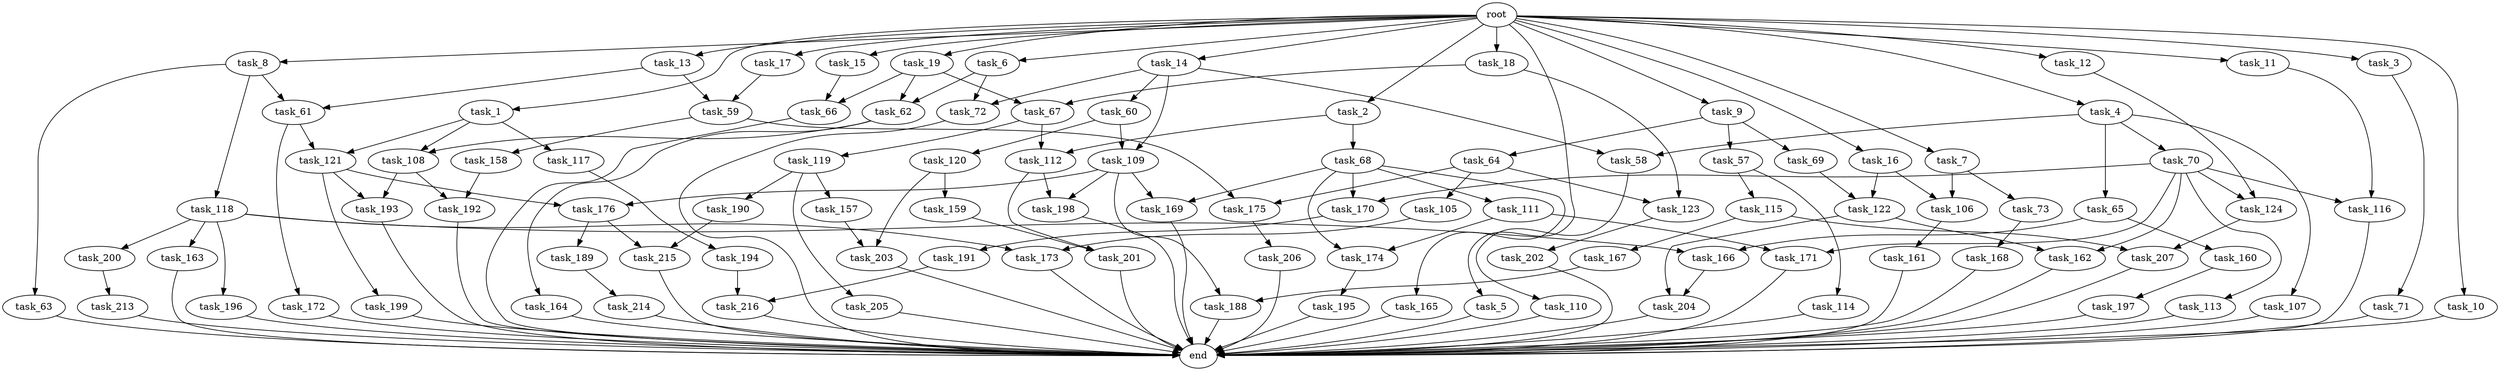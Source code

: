 digraph G {
  task_67 [size="89335319756.800003"];
  task_193 [size="84181359001.600006"];
  task_12 [size="102.400000"];
  task_201 [size="49821620633.600006"];
  task_5 [size="102.400000"];
  task_63 [size="30923764531.200001"];
  task_196 [size="42090679500.800003"];
  task_164 [size="69578470195.199997"];
  task_17 [size="102.400000"];
  task_2 [size="102.400000"];
  task_121 [size="62706522521.600006"];
  task_216 [size="62706522521.600006"];
  task_168 [size="69578470195.199997"];
  task_161 [size="7730941132.800000"];
  task_166 [size="49821620633.600006"];
  task_169 [size="109951162777.600006"];
  task_207 [size="140874927308.800018"];
  task_60 [size="13743895347.200001"];
  task_15 [size="102.400000"];
  task_163 [size="42090679500.800003"];
  task_58 [size="99643241267.200012"];
  task_11 [size="102.400000"];
  task_113 [size="7730941132.800000"];
  task_167 [size="54975581388.800003"];
  task_165 [size="54975581388.800003"];
  task_191 [size="42090679500.800003"];
  task_64 [size="30923764531.200001"];
  root [size="0.000000"];
  task_72 [size="99643241267.200012"];
  task_69 [size="30923764531.200001"];
  task_119 [size="13743895347.200001"];
  task_71 [size="21474836480.000000"];
  task_190 [size="54975581388.800003"];
  task_114 [size="54975581388.800003"];
  task_8 [size="102.400000"];
  task_18 [size="102.400000"];
  task_215 [size="84181359001.600006"];
  task_109 [size="27487790694.400002"];
  task_122 [size="58411555225.600006"];
  task_194 [size="30923764531.200001"];
  task_105 [size="85899345920.000000"];
  task_106 [size="58411555225.600006"];
  task_206 [size="21474836480.000000"];
  task_198 [size="97066260889.600006"];
  task_195 [size="54975581388.800003"];
  task_188 [size="58411555225.600006"];
  task_73 [size="3435973836.800000"];
  task_116 [size="38654705664.000000"];
  task_199 [size="42090679500.800003"];
  task_213 [size="54975581388.800003"];
  task_1 [size="102.400000"];
  task_3 [size="102.400000"];
  task_200 [size="42090679500.800003"];
  task_157 [size="54975581388.800003"];
  task_7 [size="102.400000"];
  task_189 [size="42090679500.800003"];
  task_66 [size="107374182400.000000"];
  task_9 [size="102.400000"];
  task_4 [size="102.400000"];
  end [size="0.000000"];
  task_111 [size="54975581388.800003"];
  task_123 [size="89335319756.800003"];
  task_117 [size="54975581388.800003"];
  task_16 [size="102.400000"];
  task_158 [size="42090679500.800003"];
  task_19 [size="102.400000"];
  task_171 [size="38654705664.000000"];
  task_159 [size="54975581388.800003"];
  task_174 [size="85899345920.000000"];
  task_6 [size="102.400000"];
  task_160 [size="7730941132.800000"];
  task_170 [size="62706522521.600006"];
  task_62 [size="171798691840.000000"];
  task_192 [size="111669149696.000000"];
  task_112 [size="99643241267.200012"];
  task_65 [size="85899345920.000000"];
  task_115 [size="54975581388.800003"];
  task_176 [size="97066260889.600006"];
  task_175 [size="127990025420.800003"];
  task_202 [size="21474836480.000000"];
  task_118 [size="30923764531.200001"];
  task_120 [size="13743895347.200001"];
  task_204 [size="62706522521.600006"];
  task_124 [size="11166914969.600000"];
  task_68 [size="85899345920.000000"];
  task_162 [size="15461882265.600000"];
  task_203 [size="62706522521.600006"];
  task_61 [size="73014444032.000000"];
  task_173 [size="45526653337.600006"];
  task_57 [size="30923764531.200001"];
  task_214 [size="30923764531.200001"];
  task_59 [size="97066260889.600006"];
  task_70 [size="85899345920.000000"];
  task_197 [size="42090679500.800003"];
  task_13 [size="102.400000"];
  task_10 [size="102.400000"];
  task_14 [size="102.400000"];
  task_110 [size="3435973836.800000"];
  task_205 [size="54975581388.800003"];
  task_108 [size="124554051584.000000"];
  task_107 [size="85899345920.000000"];
  task_172 [size="7730941132.800000"];

  task_67 -> task_112 [size="134217728.000000"];
  task_67 -> task_119 [size="134217728.000000"];
  task_193 -> end [size="1.000000"];
  task_12 -> task_124 [size="33554432.000000"];
  task_201 -> end [size="1.000000"];
  task_5 -> end [size="1.000000"];
  task_63 -> end [size="1.000000"];
  task_196 -> end [size="1.000000"];
  task_164 -> end [size="1.000000"];
  task_17 -> task_59 [size="536870912.000000"];
  task_2 -> task_112 [size="838860800.000000"];
  task_2 -> task_68 [size="838860800.000000"];
  task_121 -> task_193 [size="411041792.000000"];
  task_121 -> task_199 [size="411041792.000000"];
  task_121 -> task_176 [size="411041792.000000"];
  task_216 -> end [size="1.000000"];
  task_168 -> end [size="1.000000"];
  task_161 -> end [size="1.000000"];
  task_166 -> task_204 [size="536870912.000000"];
  task_169 -> end [size="1.000000"];
  task_207 -> end [size="1.000000"];
  task_60 -> task_109 [size="134217728.000000"];
  task_60 -> task_120 [size="134217728.000000"];
  task_15 -> task_66 [size="209715200.000000"];
  task_163 -> end [size="1.000000"];
  task_58 -> task_110 [size="33554432.000000"];
  task_11 -> task_116 [size="301989888.000000"];
  task_113 -> end [size="1.000000"];
  task_167 -> task_188 [size="33554432.000000"];
  task_165 -> end [size="1.000000"];
  task_191 -> task_216 [size="75497472.000000"];
  task_64 -> task_175 [size="838860800.000000"];
  task_64 -> task_123 [size="838860800.000000"];
  task_64 -> task_105 [size="838860800.000000"];
  root -> task_7 [size="1.000000"];
  root -> task_8 [size="1.000000"];
  root -> task_12 [size="1.000000"];
  root -> task_18 [size="1.000000"];
  root -> task_1 [size="1.000000"];
  root -> task_3 [size="1.000000"];
  root -> task_16 [size="1.000000"];
  root -> task_19 [size="1.000000"];
  root -> task_5 [size="1.000000"];
  root -> task_10 [size="1.000000"];
  root -> task_6 [size="1.000000"];
  root -> task_17 [size="1.000000"];
  root -> task_9 [size="1.000000"];
  root -> task_11 [size="1.000000"];
  root -> task_4 [size="1.000000"];
  root -> task_13 [size="1.000000"];
  root -> task_2 [size="1.000000"];
  root -> task_14 [size="1.000000"];
  root -> task_15 [size="1.000000"];
  task_72 -> end [size="1.000000"];
  task_69 -> task_122 [size="33554432.000000"];
  task_119 -> task_205 [size="536870912.000000"];
  task_119 -> task_190 [size="536870912.000000"];
  task_119 -> task_157 [size="536870912.000000"];
  task_71 -> end [size="1.000000"];
  task_190 -> task_215 [size="411041792.000000"];
  task_114 -> end [size="1.000000"];
  task_8 -> task_63 [size="301989888.000000"];
  task_8 -> task_61 [size="301989888.000000"];
  task_8 -> task_118 [size="301989888.000000"];
  task_18 -> task_67 [size="33554432.000000"];
  task_18 -> task_123 [size="33554432.000000"];
  task_215 -> end [size="1.000000"];
  task_109 -> task_169 [size="536870912.000000"];
  task_109 -> task_188 [size="536870912.000000"];
  task_109 -> task_176 [size="536870912.000000"];
  task_109 -> task_198 [size="536870912.000000"];
  task_122 -> task_204 [size="75497472.000000"];
  task_122 -> task_162 [size="75497472.000000"];
  task_194 -> task_216 [size="536870912.000000"];
  task_105 -> task_173 [size="33554432.000000"];
  task_106 -> task_161 [size="75497472.000000"];
  task_206 -> end [size="1.000000"];
  task_198 -> end [size="1.000000"];
  task_195 -> end [size="1.000000"];
  task_188 -> end [size="1.000000"];
  task_73 -> task_168 [size="679477248.000000"];
  task_116 -> end [size="1.000000"];
  task_199 -> end [size="1.000000"];
  task_213 -> end [size="1.000000"];
  task_1 -> task_108 [size="536870912.000000"];
  task_1 -> task_121 [size="536870912.000000"];
  task_1 -> task_117 [size="536870912.000000"];
  task_3 -> task_71 [size="209715200.000000"];
  task_200 -> task_213 [size="536870912.000000"];
  task_157 -> task_203 [size="75497472.000000"];
  task_7 -> task_106 [size="33554432.000000"];
  task_7 -> task_73 [size="33554432.000000"];
  task_189 -> task_214 [size="301989888.000000"];
  task_66 -> end [size="1.000000"];
  task_9 -> task_64 [size="301989888.000000"];
  task_9 -> task_69 [size="301989888.000000"];
  task_9 -> task_57 [size="301989888.000000"];
  task_4 -> task_65 [size="838860800.000000"];
  task_4 -> task_70 [size="838860800.000000"];
  task_4 -> task_107 [size="838860800.000000"];
  task_4 -> task_58 [size="838860800.000000"];
  task_111 -> task_174 [size="301989888.000000"];
  task_111 -> task_171 [size="301989888.000000"];
  task_123 -> task_202 [size="209715200.000000"];
  task_117 -> task_194 [size="301989888.000000"];
  task_16 -> task_106 [size="536870912.000000"];
  task_16 -> task_122 [size="536870912.000000"];
  task_158 -> task_192 [size="679477248.000000"];
  task_19 -> task_67 [size="838860800.000000"];
  task_19 -> task_66 [size="838860800.000000"];
  task_19 -> task_62 [size="838860800.000000"];
  task_171 -> end [size="1.000000"];
  task_159 -> task_201 [size="75497472.000000"];
  task_174 -> task_195 [size="536870912.000000"];
  task_6 -> task_62 [size="838860800.000000"];
  task_6 -> task_72 [size="838860800.000000"];
  task_160 -> task_197 [size="411041792.000000"];
  task_170 -> task_191 [size="411041792.000000"];
  task_62 -> task_108 [size="679477248.000000"];
  task_62 -> task_164 [size="679477248.000000"];
  task_192 -> end [size="1.000000"];
  task_112 -> task_201 [size="411041792.000000"];
  task_112 -> task_198 [size="411041792.000000"];
  task_65 -> task_166 [size="75497472.000000"];
  task_65 -> task_160 [size="75497472.000000"];
  task_115 -> task_207 [size="536870912.000000"];
  task_115 -> task_167 [size="536870912.000000"];
  task_176 -> task_215 [size="411041792.000000"];
  task_176 -> task_189 [size="411041792.000000"];
  task_175 -> task_206 [size="209715200.000000"];
  task_202 -> end [size="1.000000"];
  task_118 -> task_166 [size="411041792.000000"];
  task_118 -> task_196 [size="411041792.000000"];
  task_118 -> task_163 [size="411041792.000000"];
  task_118 -> task_173 [size="411041792.000000"];
  task_118 -> task_200 [size="411041792.000000"];
  task_120 -> task_203 [size="536870912.000000"];
  task_120 -> task_159 [size="536870912.000000"];
  task_204 -> end [size="1.000000"];
  task_124 -> task_207 [size="838860800.000000"];
  task_68 -> task_174 [size="536870912.000000"];
  task_68 -> task_169 [size="536870912.000000"];
  task_68 -> task_111 [size="536870912.000000"];
  task_68 -> task_170 [size="536870912.000000"];
  task_68 -> task_165 [size="536870912.000000"];
  task_162 -> end [size="1.000000"];
  task_203 -> end [size="1.000000"];
  task_61 -> task_172 [size="75497472.000000"];
  task_61 -> task_121 [size="75497472.000000"];
  task_173 -> end [size="1.000000"];
  task_57 -> task_114 [size="536870912.000000"];
  task_57 -> task_115 [size="536870912.000000"];
  task_214 -> end [size="1.000000"];
  task_59 -> task_175 [size="411041792.000000"];
  task_59 -> task_158 [size="411041792.000000"];
  task_70 -> task_116 [size="75497472.000000"];
  task_70 -> task_124 [size="75497472.000000"];
  task_70 -> task_171 [size="75497472.000000"];
  task_70 -> task_162 [size="75497472.000000"];
  task_70 -> task_170 [size="75497472.000000"];
  task_70 -> task_113 [size="75497472.000000"];
  task_197 -> end [size="1.000000"];
  task_13 -> task_59 [size="411041792.000000"];
  task_13 -> task_61 [size="411041792.000000"];
  task_10 -> end [size="1.000000"];
  task_14 -> task_109 [size="134217728.000000"];
  task_14 -> task_58 [size="134217728.000000"];
  task_14 -> task_72 [size="134217728.000000"];
  task_14 -> task_60 [size="134217728.000000"];
  task_110 -> end [size="1.000000"];
  task_205 -> end [size="1.000000"];
  task_108 -> task_193 [size="411041792.000000"];
  task_108 -> task_192 [size="411041792.000000"];
  task_107 -> end [size="1.000000"];
  task_172 -> end [size="1.000000"];
}
